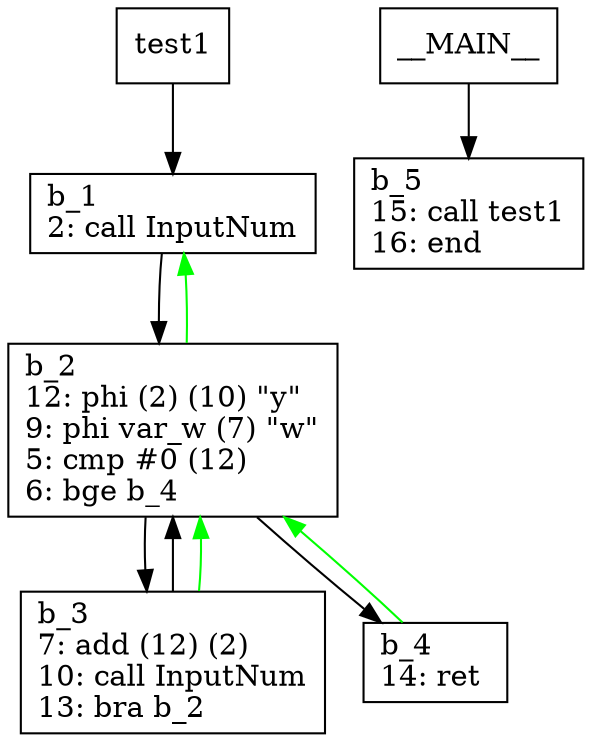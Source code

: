 digraph Computation {
node [shape=box];
test1 -> b_1;
b_1 [label="b_1\l2: call InputNum\l"]
b_1 -> b_2;
b_2 [label="b_2\l12: phi (2) (10) \"y\"\l9: phi var_w (7) \"w\"\l5: cmp #0 (12)\l6: bge b_4\l"]
b_2 -> b_3;
b_3 [label="b_3\l7: add (12) (2)\l10: call InputNum\l13: bra b_2\l"]
b_3 -> b_2;
b_3 -> b_2[color="green"];
b_2 -> b_4;
b_4 [label="b_4\l14: ret \l"]
b_4 -> b_2[color="green"];
b_2 -> b_1[color="green"];
__MAIN__ -> b_5;
b_5 [label="b_5\l15: call test1\l16: end\l"]
}